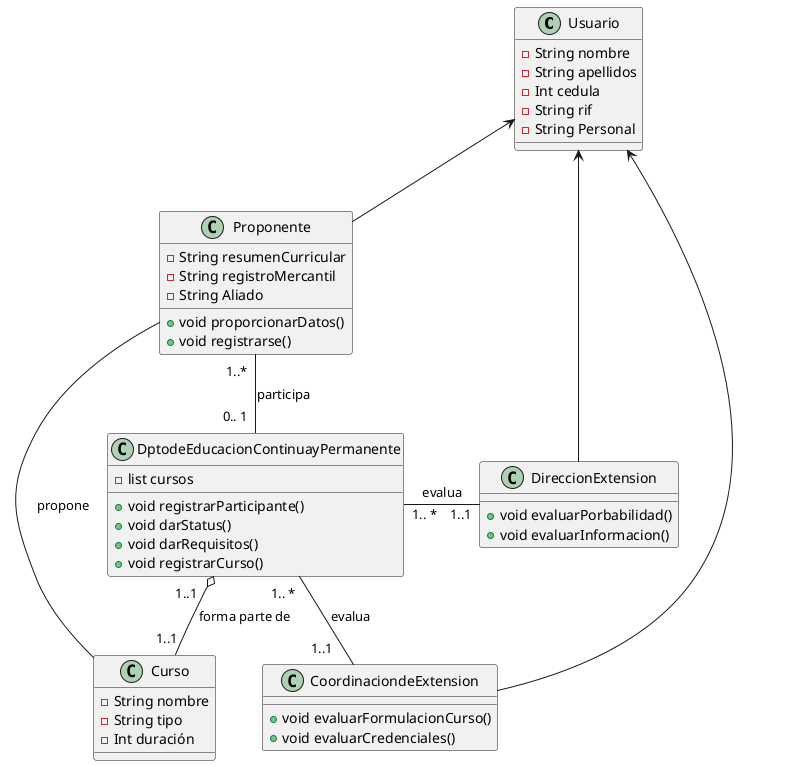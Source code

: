 @startuml
Class Usuario {
- String nombre
- String apellidos
- Int cedula
- String rif
- String Personal
}





Class Proponente {
- String resumenCurricular
- String registroMercantil
- String Aliado
+ void proporcionarDatos()
+ void registrarse()
}

Class Curso{
- String nombre
- String tipo
- Int duración
}

Class DptodeEducacionContinuayPermanente {
- list cursos
+ void registrarParticipante()
+ void darStatus()
+ void darRequisitos()
+ void registrarCurso()
}

Class DireccionExtension {
+ void evaluarPorbabilidad()
+ void evaluarInformacion()
}

Class CoordinaciondeExtension {
+ void evaluarFormulacionCurso()
+ void evaluarCredenciales()
}

Usuario <-- Proponente
Usuario <-- DireccionExtension
Usuario <-- CoordinaciondeExtension
Proponente -- Curso : propone
DptodeEducacionContinuayPermanente "   1..1   "  o--  "1..1"  Curso : forma parte de 
Proponente "  1..*  " -- "  0.. 1  " DptodeEducacionContinuayPermanente : participa
DptodeEducacionContinuayPermanente "1.. *"  -  "1..1" DireccionExtension : evalua
DptodeEducacionContinuayPermanente "  1.. *  "  --  "    1..1    " CoordinaciondeExtension : evalua
@enduml